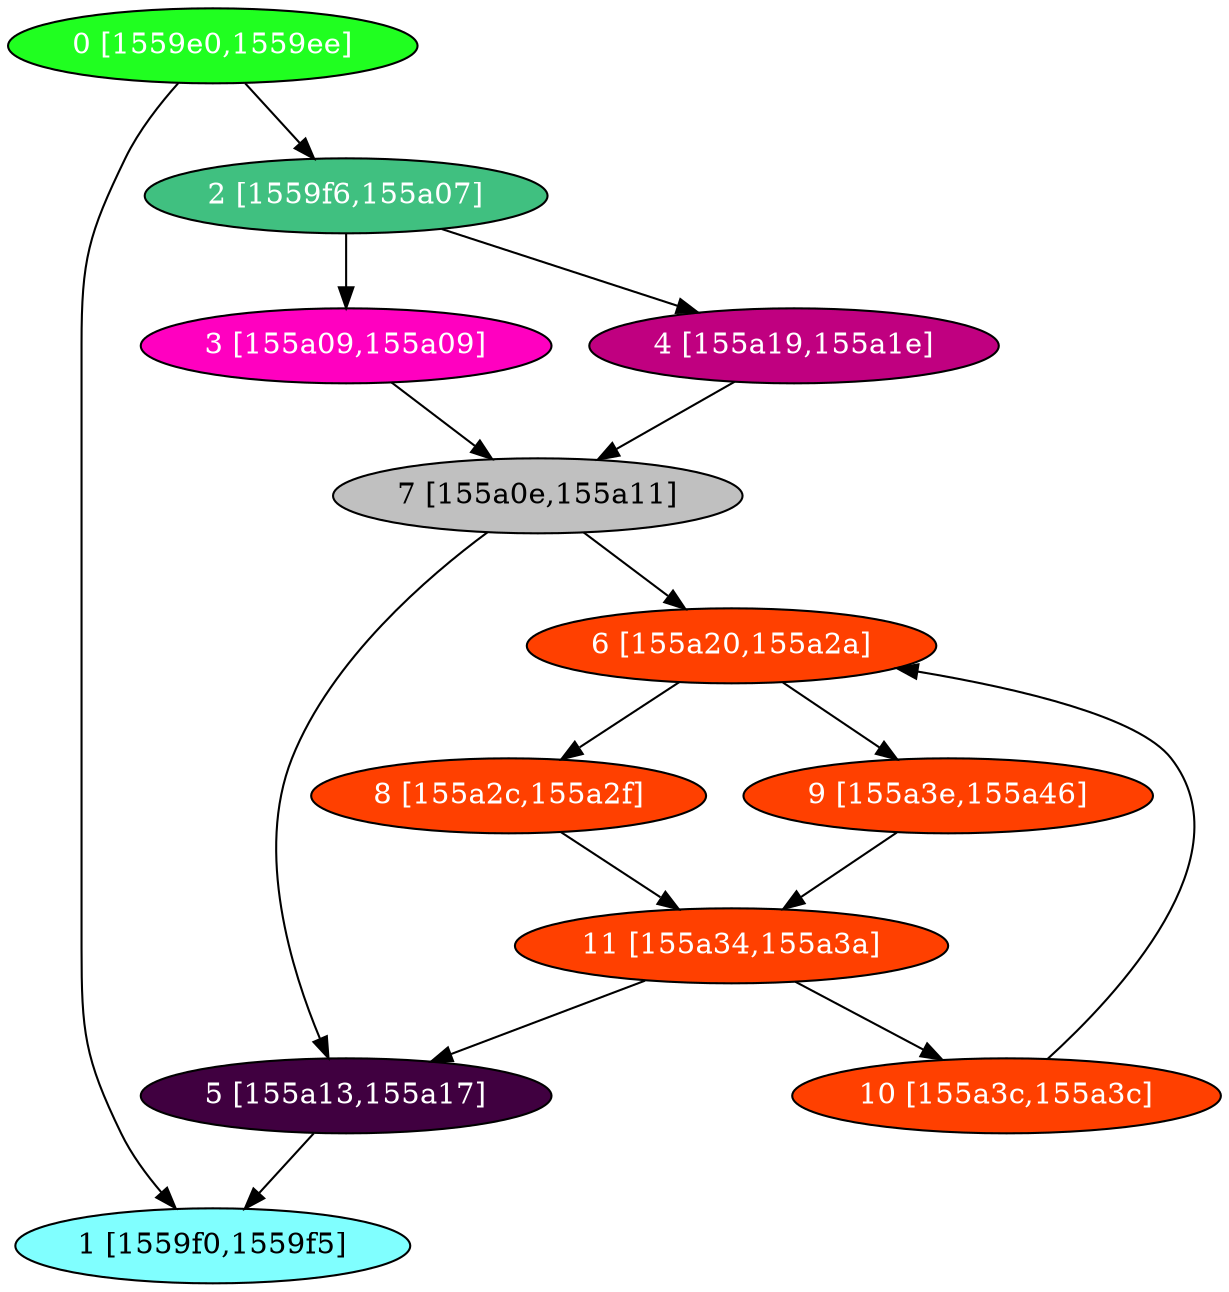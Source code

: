 diGraph libnss3{
	libnss3_0  [style=filled fillcolor="#20FF20" fontcolor="#ffffff" shape=oval label="0 [1559e0,1559ee]"]
	libnss3_1  [style=filled fillcolor="#80FFFF" fontcolor="#000000" shape=oval label="1 [1559f0,1559f5]"]
	libnss3_2  [style=filled fillcolor="#40C080" fontcolor="#ffffff" shape=oval label="2 [1559f6,155a07]"]
	libnss3_3  [style=filled fillcolor="#FF00C0" fontcolor="#ffffff" shape=oval label="3 [155a09,155a09]"]
	libnss3_4  [style=filled fillcolor="#C00080" fontcolor="#ffffff" shape=oval label="4 [155a19,155a1e]"]
	libnss3_5  [style=filled fillcolor="#400040" fontcolor="#ffffff" shape=oval label="5 [155a13,155a17]"]
	libnss3_6  [style=filled fillcolor="#FF4000" fontcolor="#ffffff" shape=oval label="6 [155a20,155a2a]"]
	libnss3_7  [style=filled fillcolor="#C0C0C0" fontcolor="#000000" shape=oval label="7 [155a0e,155a11]"]
	libnss3_8  [style=filled fillcolor="#FF4000" fontcolor="#ffffff" shape=oval label="8 [155a2c,155a2f]"]
	libnss3_9  [style=filled fillcolor="#FF4000" fontcolor="#ffffff" shape=oval label="9 [155a3e,155a46]"]
	libnss3_a  [style=filled fillcolor="#FF4000" fontcolor="#ffffff" shape=oval label="10 [155a3c,155a3c]"]
	libnss3_b  [style=filled fillcolor="#FF4000" fontcolor="#ffffff" shape=oval label="11 [155a34,155a3a]"]

	libnss3_0 -> libnss3_1
	libnss3_0 -> libnss3_2
	libnss3_2 -> libnss3_3
	libnss3_2 -> libnss3_4
	libnss3_3 -> libnss3_7
	libnss3_4 -> libnss3_7
	libnss3_5 -> libnss3_1
	libnss3_6 -> libnss3_8
	libnss3_6 -> libnss3_9
	libnss3_7 -> libnss3_5
	libnss3_7 -> libnss3_6
	libnss3_8 -> libnss3_b
	libnss3_9 -> libnss3_b
	libnss3_a -> libnss3_6
	libnss3_b -> libnss3_5
	libnss3_b -> libnss3_a
}